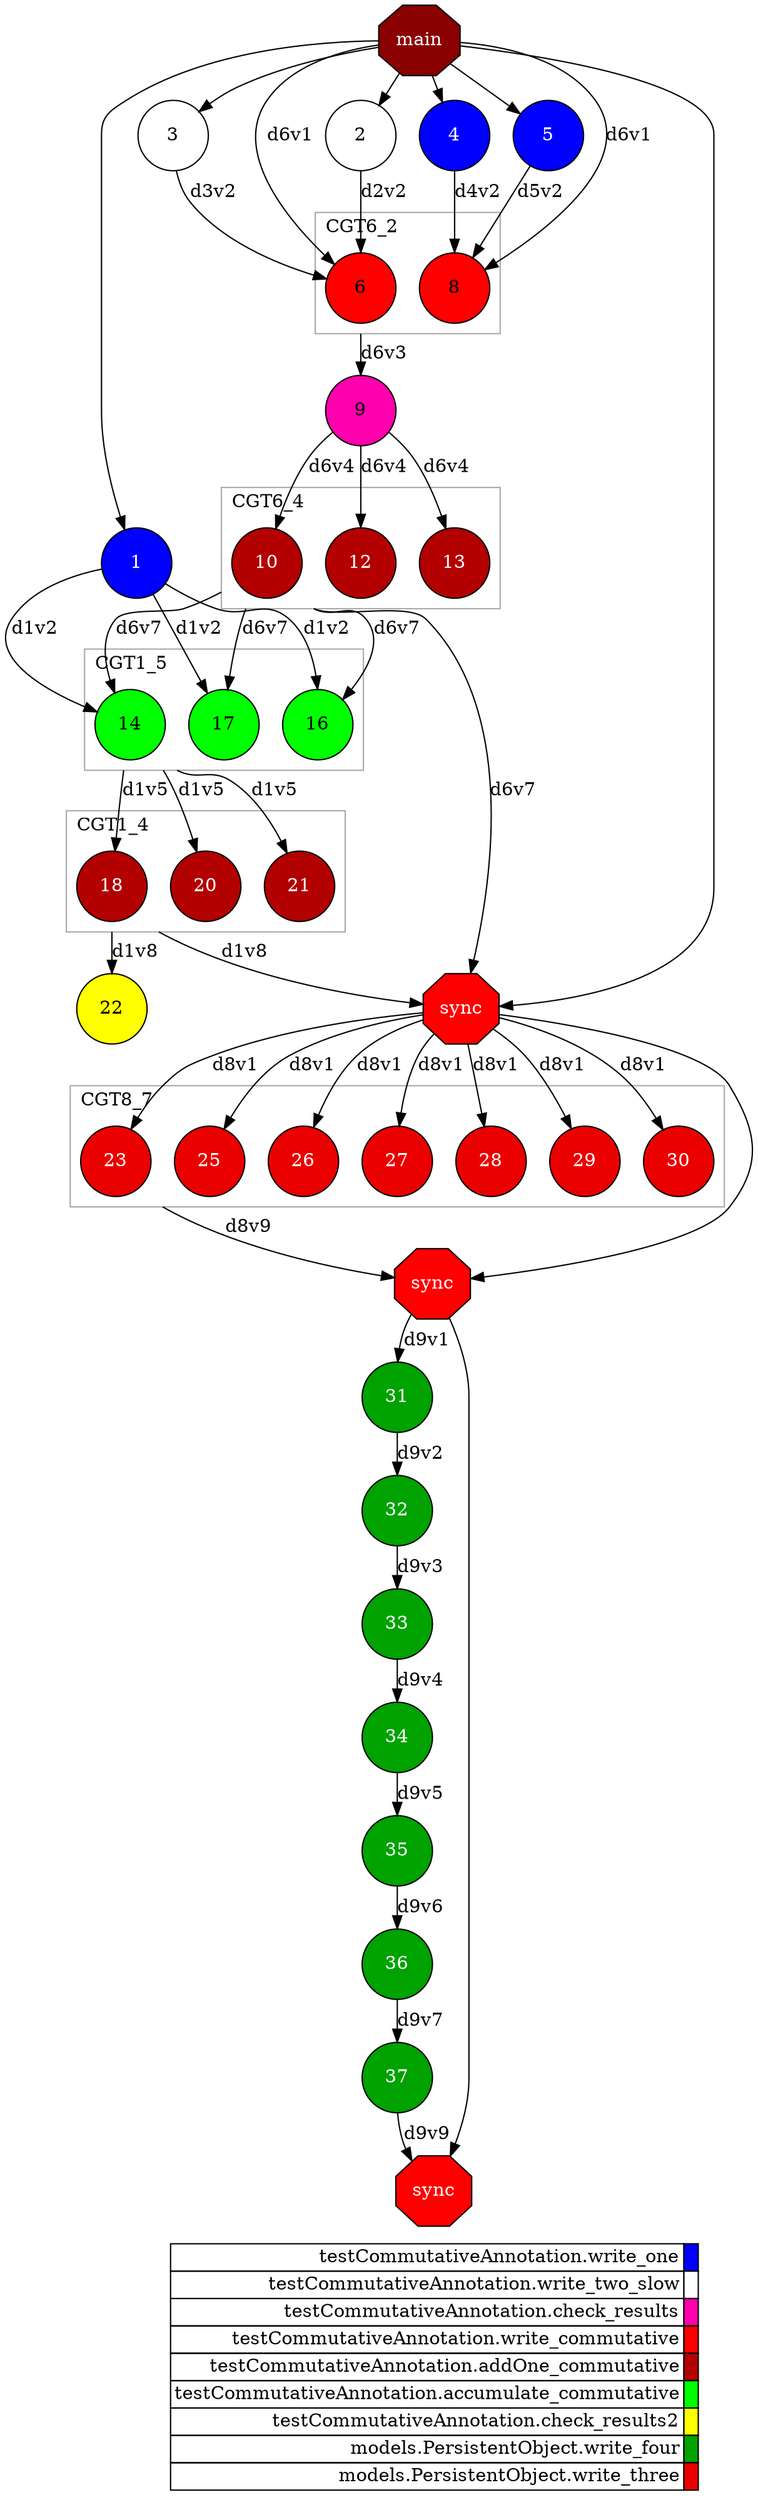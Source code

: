 digraph {
  rankdir=TB;
  labeljust="l";
  compound= true;
  subgraph dependence_graph {
    ranksep=0.20;
    node[height=0.75];

Synchro0[label="main", shape=octagon, style=filled fillcolor="#8B0000" fontcolor="#FFFFFF"];
1[shape=circle, style=filled fillcolor="#0000ff" fontcolor="#ffffff"];
Synchro0 -> 1;
2[shape=circle, style=filled fillcolor="#ffffff" fontcolor="#000000"];
Synchro0 -> 2;
3[shape=circle, style=filled fillcolor="#ffffff" fontcolor="#000000"];
Synchro0 -> 3;
4[shape=circle, style=filled fillcolor="#0000ff" fontcolor="#ffffff"];
Synchro0 -> 4;
5[shape=circle, style=filled fillcolor="#0000ff" fontcolor="#ffffff"];
Synchro0 -> 5;
2 -> 6 [label="d2v2"];
3 -> 6 [label="d3v2"];
Synchro0 -> 6 [label="d6v1"];
4 -> 8 [label="d4v2"];
5 -> 8 [label="d5v2"];
Synchro0 -> 8 [label="d6v1"];
9[shape=circle, style=filled fillcolor="#ff00ae" fontcolor="#000000"];
6 -> 9 [label="d6v3"][ ltail="clusterCommutative6_2" ];
subgraph clusterCommutative6_2 {
shape=rect;
node[height=0.75];
color="#A9A9A9";
rank=same;
label="CGT6_2";

6[shape=circle, style=filled fillcolor="#ff0000" fontcolor="#000000"];
8[shape=circle, style=filled fillcolor="#ff0000" fontcolor="#000000"];
}

9 -> 10 [label="d6v4"];
9 -> 12 [label="d6v4"];
9 -> 13 [label="d6v4"];
10 -> 14 [label="d6v7"][ ltail="clusterCommutative6_4" ];
subgraph clusterCommutative6_4 {
shape=rect;
node[height=0.75];
color="#A9A9A9";
rank=same;
label="CGT6_4";

10[shape=circle, style=filled fillcolor="#b30000" fontcolor="#ffffff"];
12[shape=circle, style=filled fillcolor="#b30000" fontcolor="#ffffff"];
13[shape=circle, style=filled fillcolor="#b30000" fontcolor="#ffffff"];
}

1 -> 14 [label="d1v2"];
10 -> 16 [label="d6v7"][ ltail="clusterCommutative6_4" ];
1 -> 16 [label="d1v2"];
10 -> 17 [label="d6v7"][ ltail="clusterCommutative6_4" ];
1 -> 17 [label="d1v2"];
subgraph clusterCommutative1_5 {
shape=rect;
node[height=0.75];
color="#A9A9A9";
rank=same;
label="CGT1_5";

14[shape=circle, style=filled fillcolor="#00ff00" fontcolor="#000000"];
16[shape=circle, style=filled fillcolor="#00ff00" fontcolor="#000000"];
17[shape=circle, style=filled fillcolor="#00ff00" fontcolor="#000000"];
}

14 -> 18 [label="d1v5"][ ltail="clusterCommutative1_5" ];
14 -> 20 [label="d1v5"][ ltail="clusterCommutative1_5" ];
14 -> 21 [label="d1v5"][ ltail="clusterCommutative1_5" ];
22[shape=circle, style=filled fillcolor="#ffff00" fontcolor="#000000"];
18 -> 22 [label="d1v8"][ ltail="clusterCommutative1_4" ];
subgraph clusterCommutative1_4 {
shape=rect;
node[height=0.75];
color="#A9A9A9";
rank=same;
label="CGT1_4";

18[shape=circle, style=filled fillcolor="#b30000" fontcolor="#ffffff"];
20[shape=circle, style=filled fillcolor="#b30000" fontcolor="#ffffff"];
21[shape=circle, style=filled fillcolor="#b30000" fontcolor="#ffffff"];
}

Synchro1[label="sync", shape=octagon, style=filled fillcolor="#ff0000" fontcolor="#FFFFFF"];
Synchro0 -> Synchro1;
10 -> Synchro1 [label="d6v7"][ ltail="clusterCommutative6_4" ];
18 -> Synchro1 [label="d1v8"][ ltail="clusterCommutative1_4" ];
Synchro1 -> 23 [label="d8v1"];
Synchro1 -> 25 [label="d8v1"];
Synchro1 -> 26 [label="d8v1"];
Synchro1 -> 27 [label="d8v1"];
Synchro1 -> 28 [label="d8v1"];
Synchro1 -> 29 [label="d8v1"];
Synchro1 -> 30 [label="d8v1"];
Synchro2[label="sync", shape=octagon, style=filled fillcolor="#ff0000" fontcolor="#FFFFFF"];
Synchro1 -> Synchro2;
23 -> Synchro2 [label="d8v9"][ ltail="clusterCommutative8_7" ];
31[shape=circle, style=filled fillcolor="#00a200" fontcolor="#ffffff"];
Synchro2 -> 31 [label="d9v1"];
32[shape=circle, style=filled fillcolor="#00a200" fontcolor="#ffffff"];
31 -> 32 [label="d9v2"];
33[shape=circle, style=filled fillcolor="#00a200" fontcolor="#ffffff"];
32 -> 33 [label="d9v3"];
34[shape=circle, style=filled fillcolor="#00a200" fontcolor="#ffffff"];
33 -> 34 [label="d9v4"];
35[shape=circle, style=filled fillcolor="#00a200" fontcolor="#ffffff"];
34 -> 35 [label="d9v5"];
36[shape=circle, style=filled fillcolor="#00a200" fontcolor="#ffffff"];
35 -> 36 [label="d9v6"];
37[shape=circle, style=filled fillcolor="#00a200" fontcolor="#ffffff"];
36 -> 37 [label="d9v7"];
Synchro3[label="sync", shape=octagon, style=filled fillcolor="#ff0000" fontcolor="#FFFFFF"];
Synchro2 -> Synchro3;
37 -> Synchro3 [label="d9v9"];
subgraph clusterCommutative8_7 {
shape=rect;
node[height=0.75];
color="#A9A9A9";
rank=same;
label="CGT8_7";

23[shape=circle, style=filled fillcolor="#eb0000" fontcolor="#ffffff"];
25[shape=circle, style=filled fillcolor="#eb0000" fontcolor="#ffffff"];
26[shape=circle, style=filled fillcolor="#eb0000" fontcolor="#ffffff"];
27[shape=circle, style=filled fillcolor="#eb0000" fontcolor="#ffffff"];
28[shape=circle, style=filled fillcolor="#eb0000" fontcolor="#ffffff"];
29[shape=circle, style=filled fillcolor="#eb0000" fontcolor="#ffffff"];
30[shape=circle, style=filled fillcolor="#eb0000" fontcolor="#ffffff"];
}
  }
  subgraph legend {
    rank=sink;
    node [shape=plaintext, height=0.75];
    ranksep=0.20;
    label = "Legend";
    key [label=<
      <table border="0" cellpadding="2" cellspacing="0" cellborder="1">
<tr>
<td align="right">testCommutativeAnnotation.write_one</td>
<td bgcolor="#0000ff">&nbsp;</td>
</tr>
<tr>
<td align="right">testCommutativeAnnotation.write_two_slow</td>
<td bgcolor="#ffffff">&nbsp;</td>
</tr>
<tr>
<td align="right">testCommutativeAnnotation.check_results</td>
<td bgcolor="#ff00ae">&nbsp;</td>
</tr>
<tr>
<td align="right">testCommutativeAnnotation.write_commutative</td>
<td bgcolor="#ff0000">&nbsp;</td>
</tr>
<tr>
<td align="right">testCommutativeAnnotation.addOne_commutative</td>
<td bgcolor="#b30000">&nbsp;</td>
</tr>
<tr>
<td align="right">testCommutativeAnnotation.accumulate_commutative</td>
<td bgcolor="#00ff00">&nbsp;</td>
</tr>
<tr>
<td align="right">testCommutativeAnnotation.check_results2</td>
<td bgcolor="#ffff00">&nbsp;</td>
</tr>
<tr>
<td align="right">models.PersistentObject.write_four</td>
<td bgcolor="#00a200">&nbsp;</td>
</tr>
<tr>
<td align="right">models.PersistentObject.write_three</td>
<td bgcolor="#eb0000">&nbsp;</td>
</tr>
      </table>
    >]
  }
}
